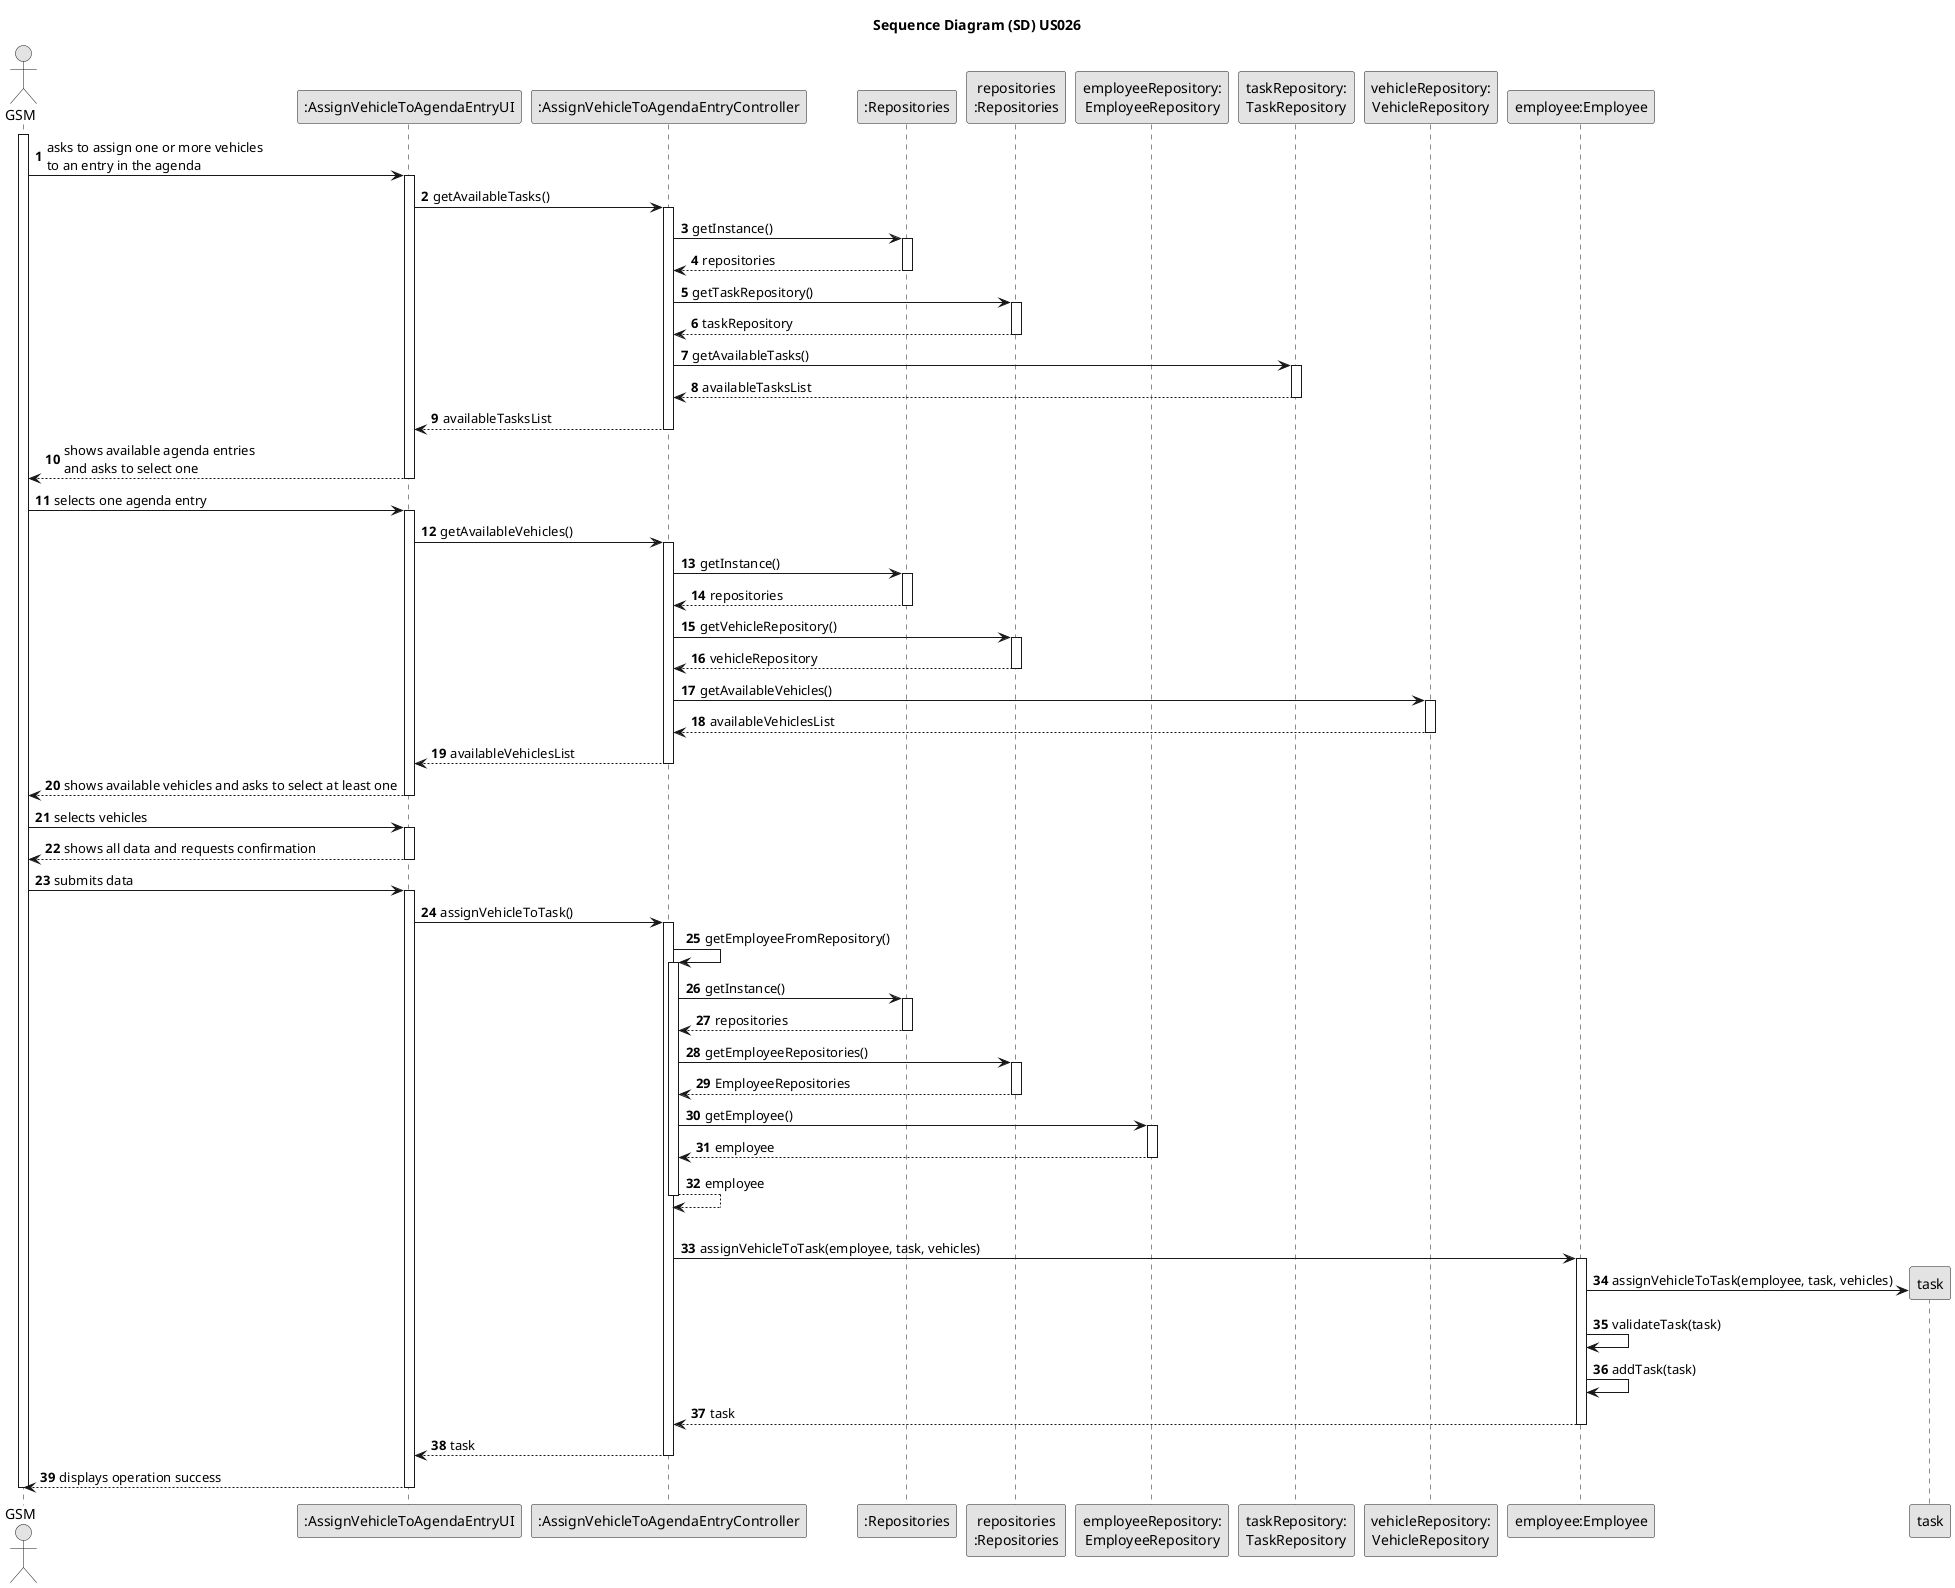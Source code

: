 @startuml
skinparam monochrome true
skinparam packageStyle rectangle
skinparam shadowing false

autonumber

title Sequence Diagram (SD) US026

'hide footbox
actor "GSM" as GSM
participant ":AssignVehicleToAgendaEntryUI" as UI
participant ":AssignVehicleToAgendaEntryController" as CTRL
participant ":Repositories" as RepositorySingleton
participant "repositories\n:Repositories" as PLAT
participant "employeeRepository:\nEmployeeRepository" as EmployeeRepository
participant "taskRepository:\nTaskRepository" as TaskRepository
participant "vehicleRepository:\nVehicleRepository" as VehicleRepository
participant "employee:Employee" as employee


activate GSM

        GSM -> UI : asks to assign one or more vehicles \nto an entry in the agenda

        activate UI

'            UI --> ADM : requests data (reference, description,  informal \n description, technical description, duration, cost)
            'create CTRL


            UI -> CTRL : getAvailableTasks()
            activate CTRL

                CTRL -> RepositorySingleton : getInstance()
                activate RepositorySingleton

                    RepositorySingleton --> CTRL: repositories
                deactivate RepositorySingleton

                CTRL -> PLAT : getTaskRepository()
                activate PLAT

                    PLAT --> CTRL: taskRepository
                deactivate PLAT

                CTRL -> TaskRepository : getAvailableTasks()
                activate TaskRepository

                    TaskRepository --> CTRL : availableTasksList
                deactivate TaskRepository

                CTRL --> UI : availableTasksList
            deactivate CTRL

            UI --> GSM : shows available agenda entries \nand asks to select one
        deactivate UI

    GSM -> UI : selects one agenda entry
    activate UI


        UI -> CTRL : getAvailableVehicles()
                    activate CTRL

                        CTRL -> RepositorySingleton : getInstance()
                        activate RepositorySingleton

                            RepositorySingleton --> CTRL: repositories
                        deactivate RepositorySingleton

                        CTRL -> PLAT : getVehicleRepository()
                        activate PLAT

                            PLAT --> CTRL: vehicleRepository
                        deactivate PLAT

                        CTRL -> VehicleRepository : getAvailableVehicles()
                        activate VehicleRepository

                            VehicleRepository --> CTRL : availableVehiclesList
                        deactivate VehicleRepository

                        CTRL --> UI : availableVehiclesList
                    deactivate CTRL




        UI --> GSM : shows available vehicles and asks to select at least one
    deactivate UI

    GSM -> UI : selects vehicles
    activate UI

        UI --> GSM : shows all data and requests confirmation
    deactivate UI

    GSM -> UI : submits data
    activate UI

        UI -> CTRL : assignVehicleToTask()
        activate CTRL

             CTRL->CTRL: getEmployeeFromRepository()

                    activate CTRL
                    CTRL -> RepositorySingleton : getInstance()
                    activate RepositorySingleton

                    RepositorySingleton --> CTRL : repositories
                    deactivate RepositorySingleton

                    CTRL -> PLAT : getEmployeeRepositories()
                    activate PLAT


                    PLAT --> CTRL : EmployeeRepositories
                    deactivate PLAT


                    CTRL -> EmployeeRepository: getEmployee()
                    activate EmployeeRepository
                    EmployeeRepository -->CTRL: employee
                    deactivate EmployeeRepository

                CTRL-->CTRL: employee
                deactivate CTRL

                |||


                CTRL -> "employee" : assignVehicleToTask(employee, task, vehicles)
                    activate "employee"

                    "employee" ->"task"** : assignVehicleToTask(employee, task, vehicles)

                    "employee" -> "employee": validateTask(task)
                    "employee" -> "employee": addTask(task)

                    "employee" --> CTRL: task
                    deactivate "employee"








            CTRL --> UI: task
            deactivate CTRL
            UI --> GSM: displays operation success
    deactivate UI

deactivate GSM

@enduml